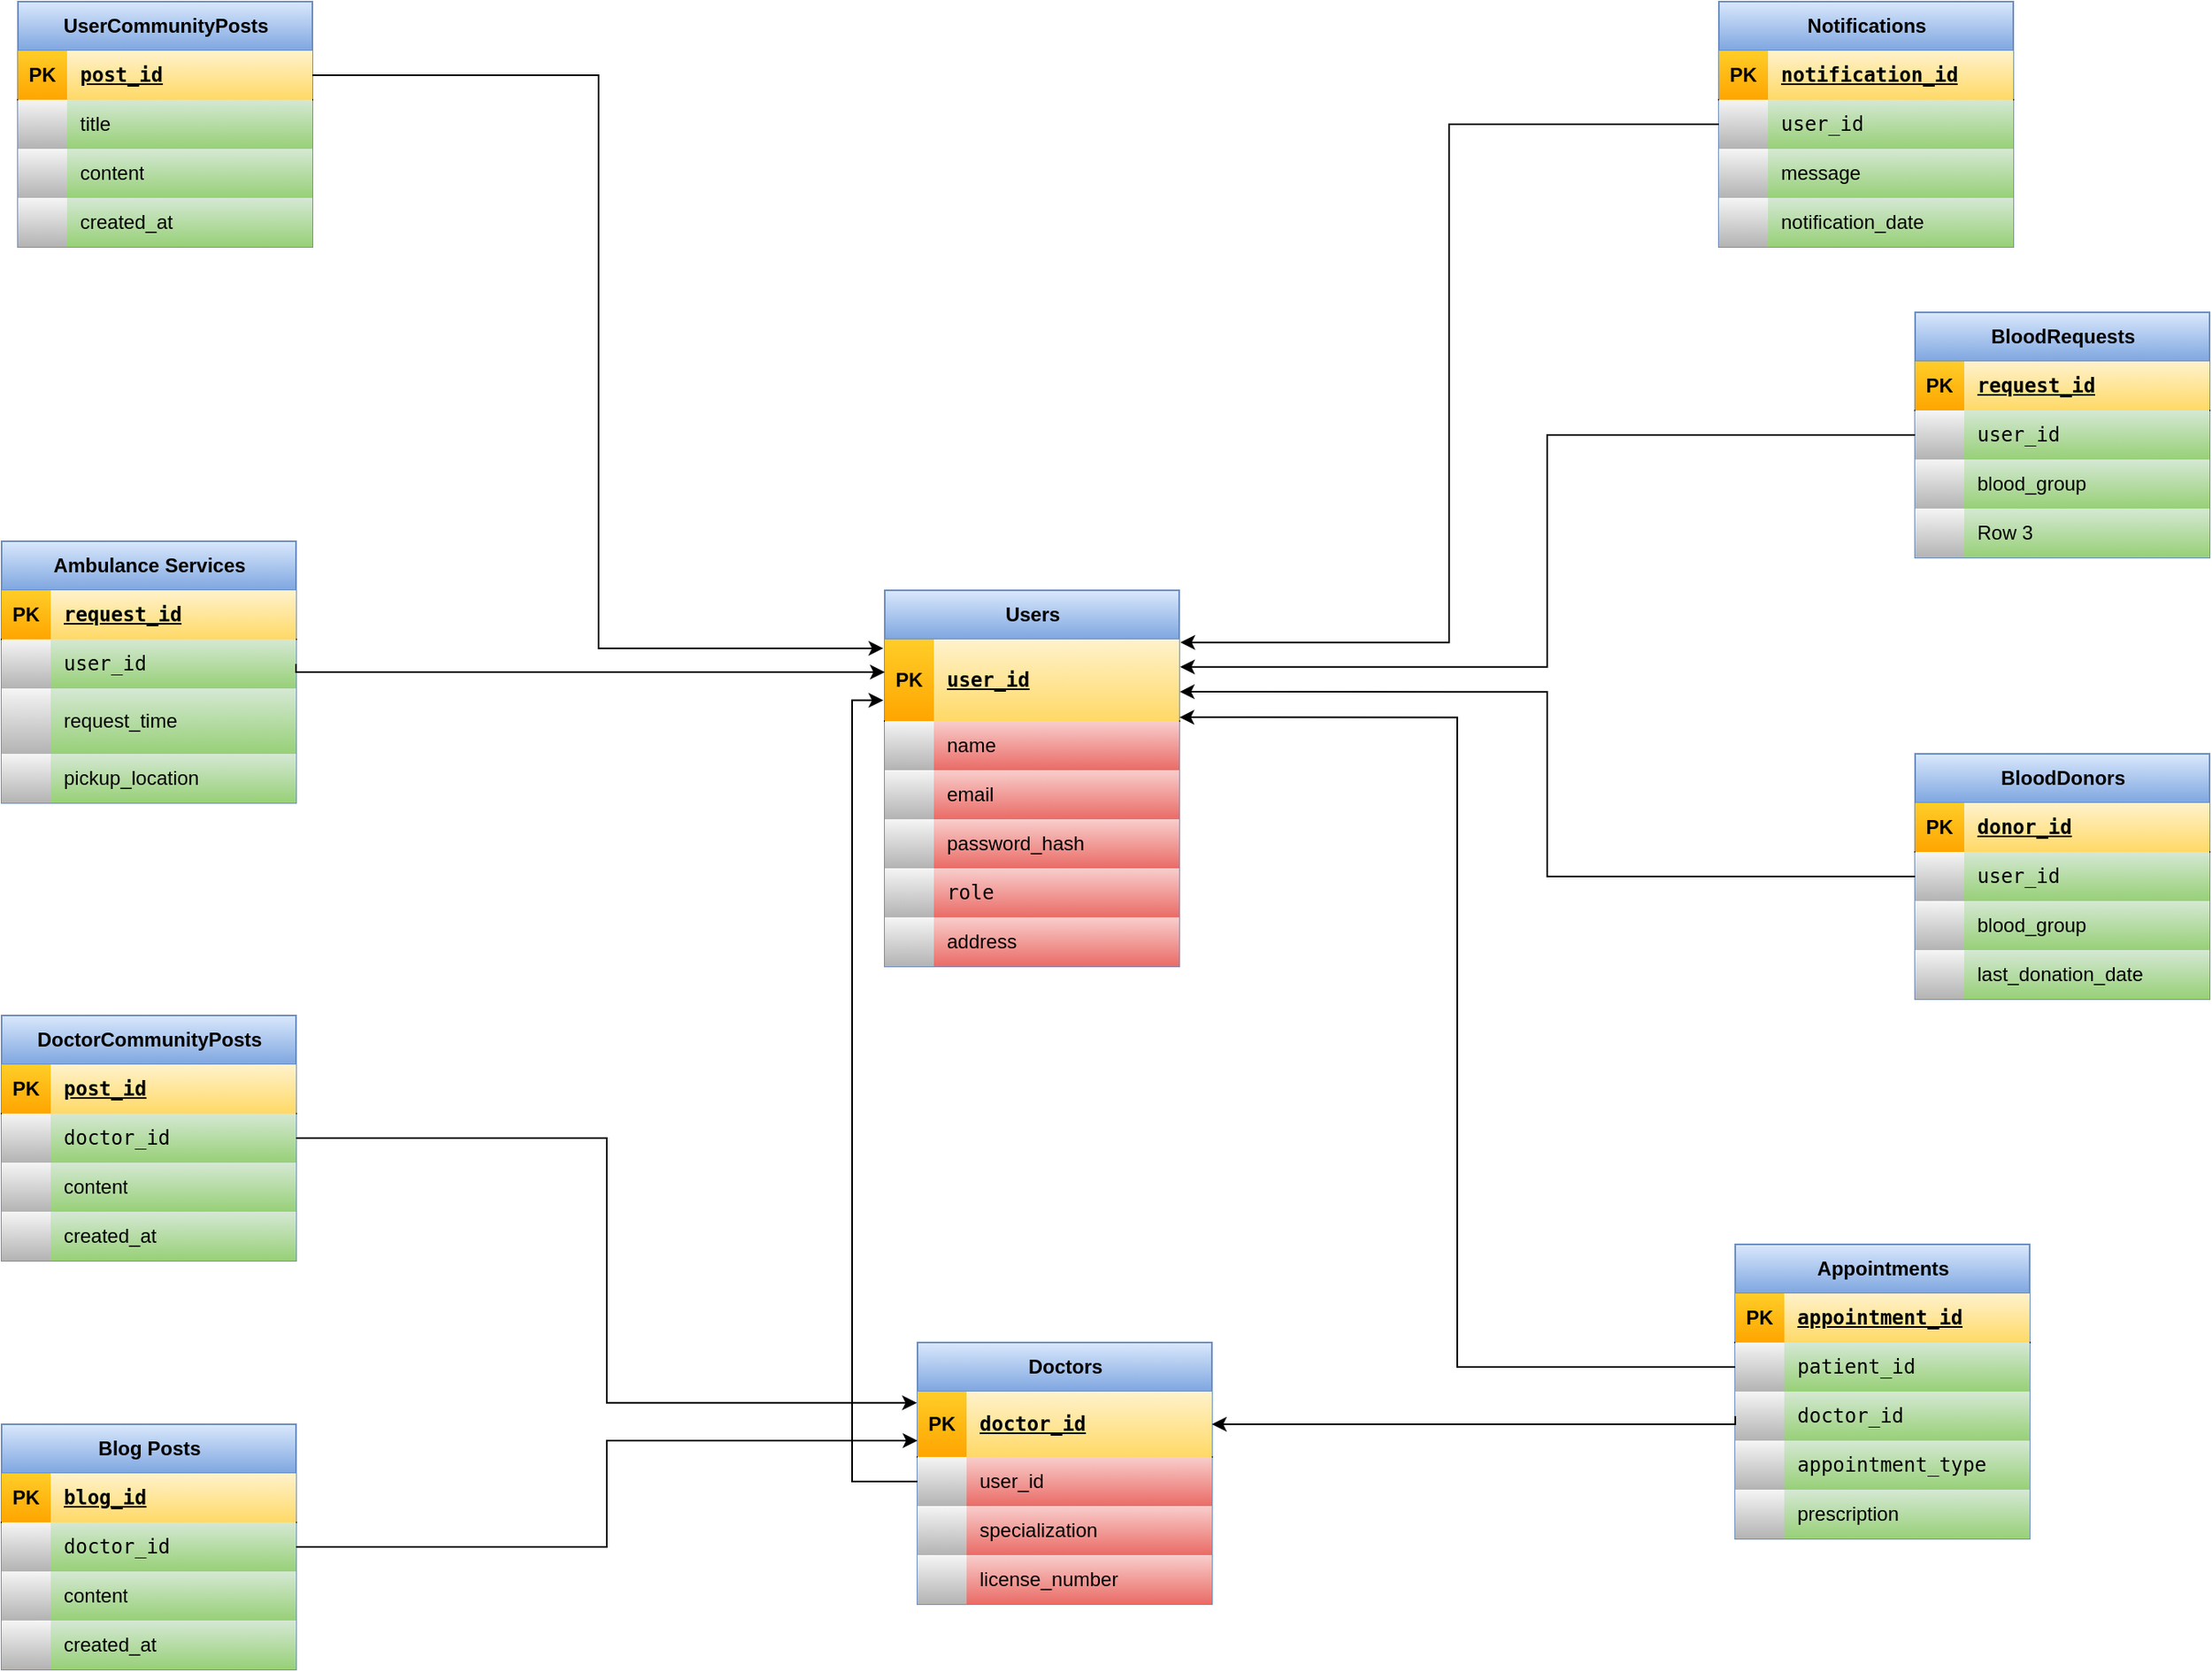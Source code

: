 <mxfile version="26.0.5">
  <diagram name="Page-1" id="kF43es_LPg35GqdCbvMX">
    <mxGraphModel dx="2643" dy="2045" grid="1" gridSize="10" guides="1" tooltips="1" connect="1" arrows="1" fold="1" page="1" pageScale="1" pageWidth="850" pageHeight="1100" math="0" shadow="0">
      <root>
        <mxCell id="0" />
        <mxCell id="1" parent="0" />
        <mxCell id="GNo-StdVLnUh18D_-ZFn-536" value="Users" style="shape=table;startSize=30;container=1;collapsible=1;childLayout=tableLayout;fixedRows=1;rowLines=0;fontStyle=1;align=center;resizeLast=1;html=1;fillColor=#dae8fc;strokeColor=#6c8ebf;gradientColor=#7ea6e0;" vertex="1" parent="1">
          <mxGeometry x="150" y="170" width="180" height="230" as="geometry">
            <mxRectangle x="150" y="170" width="70" height="30" as="alternateBounds" />
          </mxGeometry>
        </mxCell>
        <mxCell id="GNo-StdVLnUh18D_-ZFn-537" value="" style="shape=tableRow;horizontal=0;startSize=0;swimlaneHead=0;swimlaneBody=0;fillColor=none;collapsible=0;dropTarget=0;points=[[0,0.5],[1,0.5]];portConstraint=eastwest;top=0;left=0;right=0;bottom=1;" vertex="1" parent="GNo-StdVLnUh18D_-ZFn-536">
          <mxGeometry y="30" width="180" height="50" as="geometry" />
        </mxCell>
        <mxCell id="GNo-StdVLnUh18D_-ZFn-538" value="PK" style="shape=partialRectangle;connectable=0;fillColor=#ffcd28;top=0;left=0;bottom=0;right=0;fontStyle=1;overflow=hidden;whiteSpace=wrap;html=1;strokeColor=#d79b00;gradientColor=#ffa500;" vertex="1" parent="GNo-StdVLnUh18D_-ZFn-537">
          <mxGeometry width="30" height="50" as="geometry">
            <mxRectangle width="30" height="50" as="alternateBounds" />
          </mxGeometry>
        </mxCell>
        <mxCell id="GNo-StdVLnUh18D_-ZFn-539" value="&lt;code&gt;user_id&lt;/code&gt;" style="shape=partialRectangle;connectable=0;fillColor=#fff2cc;top=0;left=0;bottom=0;right=0;align=left;spacingLeft=6;fontStyle=5;overflow=hidden;whiteSpace=wrap;html=1;strokeColor=#d6b656;gradientColor=#ffd966;" vertex="1" parent="GNo-StdVLnUh18D_-ZFn-537">
          <mxGeometry x="30" width="150" height="50" as="geometry">
            <mxRectangle width="150" height="50" as="alternateBounds" />
          </mxGeometry>
        </mxCell>
        <mxCell id="GNo-StdVLnUh18D_-ZFn-540" value="" style="shape=tableRow;horizontal=0;startSize=0;swimlaneHead=0;swimlaneBody=0;fillColor=none;collapsible=0;dropTarget=0;points=[[0,0.5],[1,0.5]];portConstraint=eastwest;top=0;left=0;right=0;bottom=0;" vertex="1" parent="GNo-StdVLnUh18D_-ZFn-536">
          <mxGeometry y="80" width="180" height="30" as="geometry" />
        </mxCell>
        <mxCell id="GNo-StdVLnUh18D_-ZFn-541" value="" style="shape=partialRectangle;connectable=0;fillColor=#f5f5f5;top=0;left=0;bottom=0;right=0;editable=1;overflow=hidden;whiteSpace=wrap;html=1;strokeColor=#666666;gradientColor=#b3b3b3;" vertex="1" parent="GNo-StdVLnUh18D_-ZFn-540">
          <mxGeometry width="30" height="30" as="geometry">
            <mxRectangle width="30" height="30" as="alternateBounds" />
          </mxGeometry>
        </mxCell>
        <mxCell id="GNo-StdVLnUh18D_-ZFn-542" value="name" style="shape=partialRectangle;connectable=0;fillColor=#f8cecc;top=0;left=0;bottom=0;right=0;align=left;spacingLeft=6;overflow=hidden;whiteSpace=wrap;html=1;strokeColor=#b85450;gradientColor=#ea6b66;" vertex="1" parent="GNo-StdVLnUh18D_-ZFn-540">
          <mxGeometry x="30" width="150" height="30" as="geometry">
            <mxRectangle width="150" height="30" as="alternateBounds" />
          </mxGeometry>
        </mxCell>
        <mxCell id="GNo-StdVLnUh18D_-ZFn-543" value="" style="shape=tableRow;horizontal=0;startSize=0;swimlaneHead=0;swimlaneBody=0;fillColor=none;collapsible=0;dropTarget=0;points=[[0,0.5],[1,0.5]];portConstraint=eastwest;top=0;left=0;right=0;bottom=0;" vertex="1" parent="GNo-StdVLnUh18D_-ZFn-536">
          <mxGeometry y="110" width="180" height="30" as="geometry" />
        </mxCell>
        <mxCell id="GNo-StdVLnUh18D_-ZFn-544" value="" style="shape=partialRectangle;connectable=0;fillColor=#f5f5f5;top=0;left=0;bottom=0;right=0;editable=1;overflow=hidden;whiteSpace=wrap;html=1;strokeColor=#666666;gradientColor=#b3b3b3;" vertex="1" parent="GNo-StdVLnUh18D_-ZFn-543">
          <mxGeometry width="30" height="30" as="geometry">
            <mxRectangle width="30" height="30" as="alternateBounds" />
          </mxGeometry>
        </mxCell>
        <mxCell id="GNo-StdVLnUh18D_-ZFn-545" value="email" style="shape=partialRectangle;connectable=0;fillColor=#f8cecc;top=0;left=0;bottom=0;right=0;align=left;spacingLeft=6;overflow=hidden;whiteSpace=wrap;html=1;strokeColor=#b85450;gradientColor=#ea6b66;" vertex="1" parent="GNo-StdVLnUh18D_-ZFn-543">
          <mxGeometry x="30" width="150" height="30" as="geometry">
            <mxRectangle width="150" height="30" as="alternateBounds" />
          </mxGeometry>
        </mxCell>
        <mxCell id="GNo-StdVLnUh18D_-ZFn-546" value="" style="shape=tableRow;horizontal=0;startSize=0;swimlaneHead=0;swimlaneBody=0;fillColor=none;collapsible=0;dropTarget=0;points=[[0,0.5],[1,0.5]];portConstraint=eastwest;top=0;left=0;right=0;bottom=0;" vertex="1" parent="GNo-StdVLnUh18D_-ZFn-536">
          <mxGeometry y="140" width="180" height="30" as="geometry" />
        </mxCell>
        <mxCell id="GNo-StdVLnUh18D_-ZFn-547" value="" style="shape=partialRectangle;connectable=0;fillColor=#f5f5f5;top=0;left=0;bottom=0;right=0;editable=1;overflow=hidden;whiteSpace=wrap;html=1;strokeColor=#666666;gradientColor=#b3b3b3;" vertex="1" parent="GNo-StdVLnUh18D_-ZFn-546">
          <mxGeometry width="30" height="30" as="geometry">
            <mxRectangle width="30" height="30" as="alternateBounds" />
          </mxGeometry>
        </mxCell>
        <mxCell id="GNo-StdVLnUh18D_-ZFn-548" value="password_hash" style="shape=partialRectangle;connectable=0;fillColor=#f8cecc;top=0;left=0;bottom=0;right=0;align=left;spacingLeft=6;overflow=hidden;whiteSpace=wrap;html=1;strokeColor=#b85450;gradientColor=#ea6b66;" vertex="1" parent="GNo-StdVLnUh18D_-ZFn-546">
          <mxGeometry x="30" width="150" height="30" as="geometry">
            <mxRectangle width="150" height="30" as="alternateBounds" />
          </mxGeometry>
        </mxCell>
        <mxCell id="GNo-StdVLnUh18D_-ZFn-549" value="" style="shape=tableRow;horizontal=0;startSize=0;swimlaneHead=0;swimlaneBody=0;fillColor=none;collapsible=0;dropTarget=0;points=[[0,0.5],[1,0.5]];portConstraint=eastwest;top=0;left=0;right=0;bottom=0;" vertex="1" parent="GNo-StdVLnUh18D_-ZFn-536">
          <mxGeometry y="170" width="180" height="30" as="geometry" />
        </mxCell>
        <mxCell id="GNo-StdVLnUh18D_-ZFn-550" value="" style="shape=partialRectangle;connectable=0;fillColor=#f5f5f5;top=0;left=0;bottom=0;right=0;editable=1;overflow=hidden;whiteSpace=wrap;html=1;strokeColor=#666666;gradientColor=#b3b3b3;" vertex="1" parent="GNo-StdVLnUh18D_-ZFn-549">
          <mxGeometry width="30" height="30" as="geometry">
            <mxRectangle width="30" height="30" as="alternateBounds" />
          </mxGeometry>
        </mxCell>
        <mxCell id="GNo-StdVLnUh18D_-ZFn-551" value="&lt;code&gt;role&lt;/code&gt;" style="shape=partialRectangle;connectable=0;fillColor=#f8cecc;top=0;left=0;bottom=0;right=0;align=left;spacingLeft=6;overflow=hidden;whiteSpace=wrap;html=1;strokeColor=#b85450;gradientColor=#ea6b66;" vertex="1" parent="GNo-StdVLnUh18D_-ZFn-549">
          <mxGeometry x="30" width="150" height="30" as="geometry">
            <mxRectangle width="150" height="30" as="alternateBounds" />
          </mxGeometry>
        </mxCell>
        <mxCell id="GNo-StdVLnUh18D_-ZFn-552" value="" style="shape=tableRow;horizontal=0;startSize=0;swimlaneHead=0;swimlaneBody=0;fillColor=none;collapsible=0;dropTarget=0;points=[[0,0.5],[1,0.5]];portConstraint=eastwest;top=0;left=0;right=0;bottom=0;" vertex="1" parent="GNo-StdVLnUh18D_-ZFn-536">
          <mxGeometry y="200" width="180" height="30" as="geometry" />
        </mxCell>
        <mxCell id="GNo-StdVLnUh18D_-ZFn-553" value="" style="shape=partialRectangle;connectable=0;fillColor=#f5f5f5;top=0;left=0;bottom=0;right=0;editable=1;overflow=hidden;whiteSpace=wrap;html=1;strokeColor=#666666;gradientColor=#b3b3b3;" vertex="1" parent="GNo-StdVLnUh18D_-ZFn-552">
          <mxGeometry width="30" height="30" as="geometry">
            <mxRectangle width="30" height="30" as="alternateBounds" />
          </mxGeometry>
        </mxCell>
        <mxCell id="GNo-StdVLnUh18D_-ZFn-554" value="address" style="shape=partialRectangle;connectable=0;fillColor=#f8cecc;top=0;left=0;bottom=0;right=0;align=left;spacingLeft=6;overflow=hidden;whiteSpace=wrap;html=1;strokeColor=#b85450;gradientColor=#ea6b66;" vertex="1" parent="GNo-StdVLnUh18D_-ZFn-552">
          <mxGeometry x="30" width="150" height="30" as="geometry">
            <mxRectangle width="150" height="30" as="alternateBounds" />
          </mxGeometry>
        </mxCell>
        <mxCell id="GNo-StdVLnUh18D_-ZFn-558" value="Doctors" style="shape=table;startSize=30;container=1;collapsible=1;childLayout=tableLayout;fixedRows=1;rowLines=0;fontStyle=1;align=center;resizeLast=1;html=1;fillColor=#dae8fc;gradientColor=#7ea6e0;strokeColor=#6c8ebf;" vertex="1" parent="1">
          <mxGeometry x="170" y="630" width="180" height="160" as="geometry" />
        </mxCell>
        <mxCell id="GNo-StdVLnUh18D_-ZFn-559" value="" style="shape=tableRow;horizontal=0;startSize=0;swimlaneHead=0;swimlaneBody=0;fillColor=none;collapsible=0;dropTarget=0;points=[[0,0.5],[1,0.5]];portConstraint=eastwest;top=0;left=0;right=0;bottom=1;" vertex="1" parent="GNo-StdVLnUh18D_-ZFn-558">
          <mxGeometry y="30" width="180" height="40" as="geometry" />
        </mxCell>
        <mxCell id="GNo-StdVLnUh18D_-ZFn-560" value="PK" style="shape=partialRectangle;connectable=0;fillColor=#ffcd28;top=0;left=0;bottom=0;right=0;fontStyle=1;overflow=hidden;whiteSpace=wrap;html=1;gradientColor=#ffa500;strokeColor=#d79b00;" vertex="1" parent="GNo-StdVLnUh18D_-ZFn-559">
          <mxGeometry width="30" height="40" as="geometry">
            <mxRectangle width="30" height="40" as="alternateBounds" />
          </mxGeometry>
        </mxCell>
        <mxCell id="GNo-StdVLnUh18D_-ZFn-561" value="&lt;code&gt;doctor_id&lt;/code&gt;" style="shape=partialRectangle;connectable=0;fillColor=#fff2cc;top=0;left=0;bottom=0;right=0;align=left;spacingLeft=6;fontStyle=5;overflow=hidden;whiteSpace=wrap;html=1;gradientColor=#ffd966;strokeColor=#d6b656;" vertex="1" parent="GNo-StdVLnUh18D_-ZFn-559">
          <mxGeometry x="30" width="150" height="40" as="geometry">
            <mxRectangle width="150" height="40" as="alternateBounds" />
          </mxGeometry>
        </mxCell>
        <mxCell id="GNo-StdVLnUh18D_-ZFn-562" value="" style="shape=tableRow;horizontal=0;startSize=0;swimlaneHead=0;swimlaneBody=0;fillColor=none;collapsible=0;dropTarget=0;points=[[0,0.5],[1,0.5]];portConstraint=eastwest;top=0;left=0;right=0;bottom=0;" vertex="1" parent="GNo-StdVLnUh18D_-ZFn-558">
          <mxGeometry y="70" width="180" height="30" as="geometry" />
        </mxCell>
        <mxCell id="GNo-StdVLnUh18D_-ZFn-563" value="" style="shape=partialRectangle;connectable=0;fillColor=#f5f5f5;top=0;left=0;bottom=0;right=0;editable=1;overflow=hidden;whiteSpace=wrap;html=1;gradientColor=#b3b3b3;strokeColor=#666666;" vertex="1" parent="GNo-StdVLnUh18D_-ZFn-562">
          <mxGeometry width="30" height="30" as="geometry">
            <mxRectangle width="30" height="30" as="alternateBounds" />
          </mxGeometry>
        </mxCell>
        <mxCell id="GNo-StdVLnUh18D_-ZFn-564" value="user_id" style="shape=partialRectangle;connectable=0;fillColor=#f8cecc;top=0;left=0;bottom=0;right=0;align=left;spacingLeft=6;overflow=hidden;whiteSpace=wrap;html=1;gradientColor=#ea6b66;strokeColor=#b85450;" vertex="1" parent="GNo-StdVLnUh18D_-ZFn-562">
          <mxGeometry x="30" width="150" height="30" as="geometry">
            <mxRectangle width="150" height="30" as="alternateBounds" />
          </mxGeometry>
        </mxCell>
        <mxCell id="GNo-StdVLnUh18D_-ZFn-565" value="" style="shape=tableRow;horizontal=0;startSize=0;swimlaneHead=0;swimlaneBody=0;fillColor=none;collapsible=0;dropTarget=0;points=[[0,0.5],[1,0.5]];portConstraint=eastwest;top=0;left=0;right=0;bottom=0;" vertex="1" parent="GNo-StdVLnUh18D_-ZFn-558">
          <mxGeometry y="100" width="180" height="30" as="geometry" />
        </mxCell>
        <mxCell id="GNo-StdVLnUh18D_-ZFn-566" value="" style="shape=partialRectangle;connectable=0;fillColor=#f5f5f5;top=0;left=0;bottom=0;right=0;editable=1;overflow=hidden;whiteSpace=wrap;html=1;gradientColor=#b3b3b3;strokeColor=#666666;" vertex="1" parent="GNo-StdVLnUh18D_-ZFn-565">
          <mxGeometry width="30" height="30" as="geometry">
            <mxRectangle width="30" height="30" as="alternateBounds" />
          </mxGeometry>
        </mxCell>
        <mxCell id="GNo-StdVLnUh18D_-ZFn-567" value="specialization" style="shape=partialRectangle;connectable=0;fillColor=#f8cecc;top=0;left=0;bottom=0;right=0;align=left;spacingLeft=6;overflow=hidden;whiteSpace=wrap;html=1;gradientColor=#ea6b66;strokeColor=#b85450;" vertex="1" parent="GNo-StdVLnUh18D_-ZFn-565">
          <mxGeometry x="30" width="150" height="30" as="geometry">
            <mxRectangle width="150" height="30" as="alternateBounds" />
          </mxGeometry>
        </mxCell>
        <mxCell id="GNo-StdVLnUh18D_-ZFn-568" value="" style="shape=tableRow;horizontal=0;startSize=0;swimlaneHead=0;swimlaneBody=0;fillColor=none;collapsible=0;dropTarget=0;points=[[0,0.5],[1,0.5]];portConstraint=eastwest;top=0;left=0;right=0;bottom=0;" vertex="1" parent="GNo-StdVLnUh18D_-ZFn-558">
          <mxGeometry y="130" width="180" height="30" as="geometry" />
        </mxCell>
        <mxCell id="GNo-StdVLnUh18D_-ZFn-569" value="" style="shape=partialRectangle;connectable=0;fillColor=#f5f5f5;top=0;left=0;bottom=0;right=0;editable=1;overflow=hidden;whiteSpace=wrap;html=1;gradientColor=#b3b3b3;strokeColor=#666666;" vertex="1" parent="GNo-StdVLnUh18D_-ZFn-568">
          <mxGeometry width="30" height="30" as="geometry">
            <mxRectangle width="30" height="30" as="alternateBounds" />
          </mxGeometry>
        </mxCell>
        <mxCell id="GNo-StdVLnUh18D_-ZFn-570" value="license_number" style="shape=partialRectangle;connectable=0;fillColor=#f8cecc;top=0;left=0;bottom=0;right=0;align=left;spacingLeft=6;overflow=hidden;whiteSpace=wrap;html=1;gradientColor=#ea6b66;strokeColor=#b85450;" vertex="1" parent="GNo-StdVLnUh18D_-ZFn-568">
          <mxGeometry x="30" width="150" height="30" as="geometry">
            <mxRectangle width="150" height="30" as="alternateBounds" />
          </mxGeometry>
        </mxCell>
        <mxCell id="GNo-StdVLnUh18D_-ZFn-584" style="edgeStyle=orthogonalEdgeStyle;rounded=0;orthogonalLoop=1;jettySize=auto;html=1;exitX=0;exitY=0.5;exitDx=0;exitDy=0;entryX=-0.005;entryY=0.746;entryDx=0;entryDy=0;entryPerimeter=0;" edge="1" parent="1" source="GNo-StdVLnUh18D_-ZFn-562" target="GNo-StdVLnUh18D_-ZFn-537">
          <mxGeometry relative="1" as="geometry">
            <mxPoint x="120" y="230" as="targetPoint" />
          </mxGeometry>
        </mxCell>
        <mxCell id="GNo-StdVLnUh18D_-ZFn-585" value="Appointments" style="shape=table;startSize=30;container=1;collapsible=1;childLayout=tableLayout;fixedRows=1;rowLines=0;fontStyle=1;align=center;resizeLast=1;html=1;fillColor=#dae8fc;gradientColor=#7ea6e0;strokeColor=#6c8ebf;" vertex="1" parent="1">
          <mxGeometry x="670" y="570" width="180" height="180" as="geometry" />
        </mxCell>
        <mxCell id="GNo-StdVLnUh18D_-ZFn-586" value="" style="shape=tableRow;horizontal=0;startSize=0;swimlaneHead=0;swimlaneBody=0;fillColor=none;collapsible=0;dropTarget=0;points=[[0,0.5],[1,0.5]];portConstraint=eastwest;top=0;left=0;right=0;bottom=1;" vertex="1" parent="GNo-StdVLnUh18D_-ZFn-585">
          <mxGeometry y="30" width="180" height="30" as="geometry" />
        </mxCell>
        <mxCell id="GNo-StdVLnUh18D_-ZFn-587" value="PK" style="shape=partialRectangle;connectable=0;fillColor=#ffcd28;top=0;left=0;bottom=0;right=0;fontStyle=1;overflow=hidden;whiteSpace=wrap;html=1;gradientColor=#ffa500;strokeColor=#d79b00;" vertex="1" parent="GNo-StdVLnUh18D_-ZFn-586">
          <mxGeometry width="30" height="30" as="geometry">
            <mxRectangle width="30" height="30" as="alternateBounds" />
          </mxGeometry>
        </mxCell>
        <mxCell id="GNo-StdVLnUh18D_-ZFn-588" value="&lt;code&gt;appointment_id&lt;/code&gt;" style="shape=partialRectangle;connectable=0;fillColor=#fff2cc;top=0;left=0;bottom=0;right=0;align=left;spacingLeft=6;fontStyle=5;overflow=hidden;whiteSpace=wrap;html=1;gradientColor=#ffd966;strokeColor=#d6b656;" vertex="1" parent="GNo-StdVLnUh18D_-ZFn-586">
          <mxGeometry x="30" width="150" height="30" as="geometry">
            <mxRectangle width="150" height="30" as="alternateBounds" />
          </mxGeometry>
        </mxCell>
        <mxCell id="GNo-StdVLnUh18D_-ZFn-589" value="" style="shape=tableRow;horizontal=0;startSize=0;swimlaneHead=0;swimlaneBody=0;fillColor=none;collapsible=0;dropTarget=0;points=[[0,0.5],[1,0.5]];portConstraint=eastwest;top=0;left=0;right=0;bottom=0;" vertex="1" parent="GNo-StdVLnUh18D_-ZFn-585">
          <mxGeometry y="60" width="180" height="30" as="geometry" />
        </mxCell>
        <mxCell id="GNo-StdVLnUh18D_-ZFn-590" value="" style="shape=partialRectangle;connectable=0;fillColor=#f5f5f5;top=0;left=0;bottom=0;right=0;editable=1;overflow=hidden;whiteSpace=wrap;html=1;gradientColor=#b3b3b3;strokeColor=#666666;" vertex="1" parent="GNo-StdVLnUh18D_-ZFn-589">
          <mxGeometry width="30" height="30" as="geometry">
            <mxRectangle width="30" height="30" as="alternateBounds" />
          </mxGeometry>
        </mxCell>
        <mxCell id="GNo-StdVLnUh18D_-ZFn-591" value="&lt;code&gt;patient_id&lt;/code&gt;" style="shape=partialRectangle;connectable=0;fillColor=#d5e8d4;top=0;left=0;bottom=0;right=0;align=left;spacingLeft=6;overflow=hidden;whiteSpace=wrap;html=1;gradientColor=#97d077;strokeColor=#82b366;" vertex="1" parent="GNo-StdVLnUh18D_-ZFn-589">
          <mxGeometry x="30" width="150" height="30" as="geometry">
            <mxRectangle width="150" height="30" as="alternateBounds" />
          </mxGeometry>
        </mxCell>
        <mxCell id="GNo-StdVLnUh18D_-ZFn-592" value="" style="shape=tableRow;horizontal=0;startSize=0;swimlaneHead=0;swimlaneBody=0;fillColor=none;collapsible=0;dropTarget=0;points=[[0,0.5],[1,0.5]];portConstraint=eastwest;top=0;left=0;right=0;bottom=0;" vertex="1" parent="GNo-StdVLnUh18D_-ZFn-585">
          <mxGeometry y="90" width="180" height="30" as="geometry" />
        </mxCell>
        <mxCell id="GNo-StdVLnUh18D_-ZFn-593" value="" style="shape=partialRectangle;connectable=0;fillColor=#f5f5f5;top=0;left=0;bottom=0;right=0;editable=1;overflow=hidden;whiteSpace=wrap;html=1;gradientColor=#b3b3b3;strokeColor=#666666;" vertex="1" parent="GNo-StdVLnUh18D_-ZFn-592">
          <mxGeometry width="30" height="30" as="geometry">
            <mxRectangle width="30" height="30" as="alternateBounds" />
          </mxGeometry>
        </mxCell>
        <mxCell id="GNo-StdVLnUh18D_-ZFn-594" value="&lt;code&gt;doctor_id&lt;/code&gt;" style="shape=partialRectangle;connectable=0;fillColor=#d5e8d4;top=0;left=0;bottom=0;right=0;align=left;spacingLeft=6;overflow=hidden;whiteSpace=wrap;html=1;gradientColor=#97d077;strokeColor=#82b366;" vertex="1" parent="GNo-StdVLnUh18D_-ZFn-592">
          <mxGeometry x="30" width="150" height="30" as="geometry">
            <mxRectangle width="150" height="30" as="alternateBounds" />
          </mxGeometry>
        </mxCell>
        <mxCell id="GNo-StdVLnUh18D_-ZFn-595" value="" style="shape=tableRow;horizontal=0;startSize=0;swimlaneHead=0;swimlaneBody=0;fillColor=none;collapsible=0;dropTarget=0;points=[[0,0.5],[1,0.5]];portConstraint=eastwest;top=0;left=0;right=0;bottom=0;" vertex="1" parent="GNo-StdVLnUh18D_-ZFn-585">
          <mxGeometry y="120" width="180" height="30" as="geometry" />
        </mxCell>
        <mxCell id="GNo-StdVLnUh18D_-ZFn-596" value="" style="shape=partialRectangle;connectable=0;fillColor=#f5f5f5;top=0;left=0;bottom=0;right=0;editable=1;overflow=hidden;whiteSpace=wrap;html=1;gradientColor=#b3b3b3;strokeColor=#666666;" vertex="1" parent="GNo-StdVLnUh18D_-ZFn-595">
          <mxGeometry width="30" height="30" as="geometry">
            <mxRectangle width="30" height="30" as="alternateBounds" />
          </mxGeometry>
        </mxCell>
        <mxCell id="GNo-StdVLnUh18D_-ZFn-597" value="&lt;code&gt;appointment_type&lt;/code&gt;" style="shape=partialRectangle;connectable=0;fillColor=#d5e8d4;top=0;left=0;bottom=0;right=0;align=left;spacingLeft=6;overflow=hidden;whiteSpace=wrap;html=1;gradientColor=#97d077;strokeColor=#82b366;" vertex="1" parent="GNo-StdVLnUh18D_-ZFn-595">
          <mxGeometry x="30" width="150" height="30" as="geometry">
            <mxRectangle width="150" height="30" as="alternateBounds" />
          </mxGeometry>
        </mxCell>
        <mxCell id="GNo-StdVLnUh18D_-ZFn-599" value="" style="shape=tableRow;horizontal=0;startSize=0;swimlaneHead=0;swimlaneBody=0;fillColor=none;collapsible=0;dropTarget=0;points=[[0,0.5],[1,0.5]];portConstraint=eastwest;top=0;left=0;right=0;bottom=0;" vertex="1" parent="GNo-StdVLnUh18D_-ZFn-585">
          <mxGeometry y="150" width="180" height="30" as="geometry" />
        </mxCell>
        <mxCell id="GNo-StdVLnUh18D_-ZFn-600" value="" style="shape=partialRectangle;connectable=0;fillColor=#f5f5f5;top=0;left=0;bottom=0;right=0;editable=1;overflow=hidden;whiteSpace=wrap;html=1;gradientColor=#b3b3b3;strokeColor=#666666;" vertex="1" parent="GNo-StdVLnUh18D_-ZFn-599">
          <mxGeometry width="30" height="30" as="geometry">
            <mxRectangle width="30" height="30" as="alternateBounds" />
          </mxGeometry>
        </mxCell>
        <mxCell id="GNo-StdVLnUh18D_-ZFn-601" value="prescription" style="shape=partialRectangle;connectable=0;fillColor=#d5e8d4;top=0;left=0;bottom=0;right=0;align=left;spacingLeft=6;overflow=hidden;whiteSpace=wrap;html=1;gradientColor=#97d077;strokeColor=#82b366;" vertex="1" parent="GNo-StdVLnUh18D_-ZFn-599">
          <mxGeometry x="30" width="150" height="30" as="geometry">
            <mxRectangle width="150" height="30" as="alternateBounds" />
          </mxGeometry>
        </mxCell>
        <mxCell id="GNo-StdVLnUh18D_-ZFn-605" style="edgeStyle=orthogonalEdgeStyle;rounded=0;orthogonalLoop=1;jettySize=auto;html=1;entryX=1.001;entryY=0.953;entryDx=0;entryDy=0;entryPerimeter=0;" edge="1" parent="1" source="GNo-StdVLnUh18D_-ZFn-589" target="GNo-StdVLnUh18D_-ZFn-537">
          <mxGeometry relative="1" as="geometry" />
        </mxCell>
        <mxCell id="GNo-StdVLnUh18D_-ZFn-606" style="edgeStyle=orthogonalEdgeStyle;rounded=0;orthogonalLoop=1;jettySize=auto;html=1;exitX=0;exitY=0.5;exitDx=0;exitDy=0;entryX=1;entryY=0.5;entryDx=0;entryDy=0;" edge="1" parent="1" source="GNo-StdVLnUh18D_-ZFn-592" target="GNo-StdVLnUh18D_-ZFn-559">
          <mxGeometry relative="1" as="geometry">
            <Array as="points">
              <mxPoint x="670" y="680" />
            </Array>
          </mxGeometry>
        </mxCell>
        <mxCell id="GNo-StdVLnUh18D_-ZFn-607" value="BloodDonors" style="shape=table;startSize=30;container=1;collapsible=1;childLayout=tableLayout;fixedRows=1;rowLines=0;fontStyle=1;align=center;resizeLast=1;html=1;fillColor=#dae8fc;gradientColor=#7ea6e0;strokeColor=#6c8ebf;" vertex="1" parent="1">
          <mxGeometry x="780" y="270" width="180" height="150" as="geometry" />
        </mxCell>
        <mxCell id="GNo-StdVLnUh18D_-ZFn-608" value="" style="shape=tableRow;horizontal=0;startSize=0;swimlaneHead=0;swimlaneBody=0;fillColor=none;collapsible=0;dropTarget=0;points=[[0,0.5],[1,0.5]];portConstraint=eastwest;top=0;left=0;right=0;bottom=1;" vertex="1" parent="GNo-StdVLnUh18D_-ZFn-607">
          <mxGeometry y="30" width="180" height="30" as="geometry" />
        </mxCell>
        <mxCell id="GNo-StdVLnUh18D_-ZFn-609" value="PK" style="shape=partialRectangle;connectable=0;fillColor=#ffcd28;top=0;left=0;bottom=0;right=0;fontStyle=1;overflow=hidden;whiteSpace=wrap;html=1;gradientColor=#ffa500;strokeColor=#d79b00;" vertex="1" parent="GNo-StdVLnUh18D_-ZFn-608">
          <mxGeometry width="30" height="30" as="geometry">
            <mxRectangle width="30" height="30" as="alternateBounds" />
          </mxGeometry>
        </mxCell>
        <mxCell id="GNo-StdVLnUh18D_-ZFn-610" value="&lt;code&gt;donor_id&lt;/code&gt;" style="shape=partialRectangle;connectable=0;fillColor=#fff2cc;top=0;left=0;bottom=0;right=0;align=left;spacingLeft=6;fontStyle=5;overflow=hidden;whiteSpace=wrap;html=1;gradientColor=#ffd966;strokeColor=#d6b656;" vertex="1" parent="GNo-StdVLnUh18D_-ZFn-608">
          <mxGeometry x="30" width="150" height="30" as="geometry">
            <mxRectangle width="150" height="30" as="alternateBounds" />
          </mxGeometry>
        </mxCell>
        <mxCell id="GNo-StdVLnUh18D_-ZFn-611" value="" style="shape=tableRow;horizontal=0;startSize=0;swimlaneHead=0;swimlaneBody=0;fillColor=none;collapsible=0;dropTarget=0;points=[[0,0.5],[1,0.5]];portConstraint=eastwest;top=0;left=0;right=0;bottom=0;" vertex="1" parent="GNo-StdVLnUh18D_-ZFn-607">
          <mxGeometry y="60" width="180" height="30" as="geometry" />
        </mxCell>
        <mxCell id="GNo-StdVLnUh18D_-ZFn-612" value="" style="shape=partialRectangle;connectable=0;fillColor=#f5f5f5;top=0;left=0;bottom=0;right=0;editable=1;overflow=hidden;whiteSpace=wrap;html=1;gradientColor=#b3b3b3;strokeColor=#666666;" vertex="1" parent="GNo-StdVLnUh18D_-ZFn-611">
          <mxGeometry width="30" height="30" as="geometry">
            <mxRectangle width="30" height="30" as="alternateBounds" />
          </mxGeometry>
        </mxCell>
        <mxCell id="GNo-StdVLnUh18D_-ZFn-613" value="&lt;code&gt;user_id&lt;/code&gt;" style="shape=partialRectangle;connectable=0;fillColor=#d5e8d4;top=0;left=0;bottom=0;right=0;align=left;spacingLeft=6;overflow=hidden;whiteSpace=wrap;html=1;gradientColor=#97d077;strokeColor=#82b366;" vertex="1" parent="GNo-StdVLnUh18D_-ZFn-611">
          <mxGeometry x="30" width="150" height="30" as="geometry">
            <mxRectangle width="150" height="30" as="alternateBounds" />
          </mxGeometry>
        </mxCell>
        <mxCell id="GNo-StdVLnUh18D_-ZFn-614" value="" style="shape=tableRow;horizontal=0;startSize=0;swimlaneHead=0;swimlaneBody=0;fillColor=none;collapsible=0;dropTarget=0;points=[[0,0.5],[1,0.5]];portConstraint=eastwest;top=0;left=0;right=0;bottom=0;" vertex="1" parent="GNo-StdVLnUh18D_-ZFn-607">
          <mxGeometry y="90" width="180" height="30" as="geometry" />
        </mxCell>
        <mxCell id="GNo-StdVLnUh18D_-ZFn-615" value="" style="shape=partialRectangle;connectable=0;fillColor=#f5f5f5;top=0;left=0;bottom=0;right=0;editable=1;overflow=hidden;whiteSpace=wrap;html=1;gradientColor=#b3b3b3;strokeColor=#666666;" vertex="1" parent="GNo-StdVLnUh18D_-ZFn-614">
          <mxGeometry width="30" height="30" as="geometry">
            <mxRectangle width="30" height="30" as="alternateBounds" />
          </mxGeometry>
        </mxCell>
        <mxCell id="GNo-StdVLnUh18D_-ZFn-616" value="blood_group" style="shape=partialRectangle;connectable=0;fillColor=#d5e8d4;top=0;left=0;bottom=0;right=0;align=left;spacingLeft=6;overflow=hidden;whiteSpace=wrap;html=1;gradientColor=#97d077;strokeColor=#82b366;" vertex="1" parent="GNo-StdVLnUh18D_-ZFn-614">
          <mxGeometry x="30" width="150" height="30" as="geometry">
            <mxRectangle width="150" height="30" as="alternateBounds" />
          </mxGeometry>
        </mxCell>
        <mxCell id="GNo-StdVLnUh18D_-ZFn-617" value="" style="shape=tableRow;horizontal=0;startSize=0;swimlaneHead=0;swimlaneBody=0;fillColor=none;collapsible=0;dropTarget=0;points=[[0,0.5],[1,0.5]];portConstraint=eastwest;top=0;left=0;right=0;bottom=0;" vertex="1" parent="GNo-StdVLnUh18D_-ZFn-607">
          <mxGeometry y="120" width="180" height="30" as="geometry" />
        </mxCell>
        <mxCell id="GNo-StdVLnUh18D_-ZFn-618" value="" style="shape=partialRectangle;connectable=0;fillColor=#f5f5f5;top=0;left=0;bottom=0;right=0;editable=1;overflow=hidden;whiteSpace=wrap;html=1;gradientColor=#b3b3b3;strokeColor=#666666;" vertex="1" parent="GNo-StdVLnUh18D_-ZFn-617">
          <mxGeometry width="30" height="30" as="geometry">
            <mxRectangle width="30" height="30" as="alternateBounds" />
          </mxGeometry>
        </mxCell>
        <mxCell id="GNo-StdVLnUh18D_-ZFn-619" value="last_donation_date" style="shape=partialRectangle;connectable=0;fillColor=#d5e8d4;top=0;left=0;bottom=0;right=0;align=left;spacingLeft=6;overflow=hidden;whiteSpace=wrap;html=1;gradientColor=#97d077;strokeColor=#82b366;" vertex="1" parent="GNo-StdVLnUh18D_-ZFn-617">
          <mxGeometry x="30" width="150" height="30" as="geometry">
            <mxRectangle width="150" height="30" as="alternateBounds" />
          </mxGeometry>
        </mxCell>
        <mxCell id="GNo-StdVLnUh18D_-ZFn-620" style="edgeStyle=orthogonalEdgeStyle;rounded=0;orthogonalLoop=1;jettySize=auto;html=1;exitX=0;exitY=0.5;exitDx=0;exitDy=0;entryX=1.002;entryY=0.641;entryDx=0;entryDy=0;entryPerimeter=0;" edge="1" parent="1" source="GNo-StdVLnUh18D_-ZFn-611" target="GNo-StdVLnUh18D_-ZFn-537">
          <mxGeometry relative="1" as="geometry">
            <mxPoint x="331" y="220" as="targetPoint" />
          </mxGeometry>
        </mxCell>
        <mxCell id="GNo-StdVLnUh18D_-ZFn-647" value="BloodRequests" style="shape=table;startSize=30;container=1;collapsible=1;childLayout=tableLayout;fixedRows=1;rowLines=0;fontStyle=1;align=center;resizeLast=1;html=1;fillColor=#dae8fc;gradientColor=#7ea6e0;strokeColor=#6c8ebf;" vertex="1" parent="1">
          <mxGeometry x="780" width="180" height="150" as="geometry" />
        </mxCell>
        <mxCell id="GNo-StdVLnUh18D_-ZFn-648" value="" style="shape=tableRow;horizontal=0;startSize=0;swimlaneHead=0;swimlaneBody=0;fillColor=none;collapsible=0;dropTarget=0;points=[[0,0.5],[1,0.5]];portConstraint=eastwest;top=0;left=0;right=0;bottom=1;" vertex="1" parent="GNo-StdVLnUh18D_-ZFn-647">
          <mxGeometry y="30" width="180" height="30" as="geometry" />
        </mxCell>
        <mxCell id="GNo-StdVLnUh18D_-ZFn-649" value="PK" style="shape=partialRectangle;connectable=0;fillColor=#ffcd28;top=0;left=0;bottom=0;right=0;fontStyle=1;overflow=hidden;whiteSpace=wrap;html=1;gradientColor=#ffa500;strokeColor=#d79b00;" vertex="1" parent="GNo-StdVLnUh18D_-ZFn-648">
          <mxGeometry width="30" height="30" as="geometry">
            <mxRectangle width="30" height="30" as="alternateBounds" />
          </mxGeometry>
        </mxCell>
        <mxCell id="GNo-StdVLnUh18D_-ZFn-650" value="&lt;code&gt;request_id&lt;/code&gt;" style="shape=partialRectangle;connectable=0;fillColor=#fff2cc;top=0;left=0;bottom=0;right=0;align=left;spacingLeft=6;fontStyle=5;overflow=hidden;whiteSpace=wrap;html=1;gradientColor=#ffd966;strokeColor=#d6b656;" vertex="1" parent="GNo-StdVLnUh18D_-ZFn-648">
          <mxGeometry x="30" width="150" height="30" as="geometry">
            <mxRectangle width="150" height="30" as="alternateBounds" />
          </mxGeometry>
        </mxCell>
        <mxCell id="GNo-StdVLnUh18D_-ZFn-651" value="" style="shape=tableRow;horizontal=0;startSize=0;swimlaneHead=0;swimlaneBody=0;fillColor=none;collapsible=0;dropTarget=0;points=[[0,0.5],[1,0.5]];portConstraint=eastwest;top=0;left=0;right=0;bottom=0;" vertex="1" parent="GNo-StdVLnUh18D_-ZFn-647">
          <mxGeometry y="60" width="180" height="30" as="geometry" />
        </mxCell>
        <mxCell id="GNo-StdVLnUh18D_-ZFn-652" value="" style="shape=partialRectangle;connectable=0;fillColor=#f5f5f5;top=0;left=0;bottom=0;right=0;editable=1;overflow=hidden;whiteSpace=wrap;html=1;gradientColor=#b3b3b3;strokeColor=#666666;" vertex="1" parent="GNo-StdVLnUh18D_-ZFn-651">
          <mxGeometry width="30" height="30" as="geometry">
            <mxRectangle width="30" height="30" as="alternateBounds" />
          </mxGeometry>
        </mxCell>
        <mxCell id="GNo-StdVLnUh18D_-ZFn-653" value="&lt;code&gt;user_id&lt;/code&gt;" style="shape=partialRectangle;connectable=0;fillColor=#d5e8d4;top=0;left=0;bottom=0;right=0;align=left;spacingLeft=6;overflow=hidden;whiteSpace=wrap;html=1;gradientColor=#97d077;strokeColor=#82b366;" vertex="1" parent="GNo-StdVLnUh18D_-ZFn-651">
          <mxGeometry x="30" width="150" height="30" as="geometry">
            <mxRectangle width="150" height="30" as="alternateBounds" />
          </mxGeometry>
        </mxCell>
        <mxCell id="GNo-StdVLnUh18D_-ZFn-654" value="" style="shape=tableRow;horizontal=0;startSize=0;swimlaneHead=0;swimlaneBody=0;fillColor=none;collapsible=0;dropTarget=0;points=[[0,0.5],[1,0.5]];portConstraint=eastwest;top=0;left=0;right=0;bottom=0;" vertex="1" parent="GNo-StdVLnUh18D_-ZFn-647">
          <mxGeometry y="90" width="180" height="30" as="geometry" />
        </mxCell>
        <mxCell id="GNo-StdVLnUh18D_-ZFn-655" value="" style="shape=partialRectangle;connectable=0;fillColor=#f5f5f5;top=0;left=0;bottom=0;right=0;editable=1;overflow=hidden;whiteSpace=wrap;html=1;gradientColor=#b3b3b3;strokeColor=#666666;" vertex="1" parent="GNo-StdVLnUh18D_-ZFn-654">
          <mxGeometry width="30" height="30" as="geometry">
            <mxRectangle width="30" height="30" as="alternateBounds" />
          </mxGeometry>
        </mxCell>
        <mxCell id="GNo-StdVLnUh18D_-ZFn-656" value="blood_group" style="shape=partialRectangle;connectable=0;fillColor=#d5e8d4;top=0;left=0;bottom=0;right=0;align=left;spacingLeft=6;overflow=hidden;whiteSpace=wrap;html=1;gradientColor=#97d077;strokeColor=#82b366;" vertex="1" parent="GNo-StdVLnUh18D_-ZFn-654">
          <mxGeometry x="30" width="150" height="30" as="geometry">
            <mxRectangle width="150" height="30" as="alternateBounds" />
          </mxGeometry>
        </mxCell>
        <mxCell id="GNo-StdVLnUh18D_-ZFn-657" value="" style="shape=tableRow;horizontal=0;startSize=0;swimlaneHead=0;swimlaneBody=0;fillColor=none;collapsible=0;dropTarget=0;points=[[0,0.5],[1,0.5]];portConstraint=eastwest;top=0;left=0;right=0;bottom=0;" vertex="1" parent="GNo-StdVLnUh18D_-ZFn-647">
          <mxGeometry y="120" width="180" height="30" as="geometry" />
        </mxCell>
        <mxCell id="GNo-StdVLnUh18D_-ZFn-658" value="" style="shape=partialRectangle;connectable=0;fillColor=#f5f5f5;top=0;left=0;bottom=0;right=0;editable=1;overflow=hidden;whiteSpace=wrap;html=1;gradientColor=#b3b3b3;strokeColor=#666666;" vertex="1" parent="GNo-StdVLnUh18D_-ZFn-657">
          <mxGeometry width="30" height="30" as="geometry">
            <mxRectangle width="30" height="30" as="alternateBounds" />
          </mxGeometry>
        </mxCell>
        <mxCell id="GNo-StdVLnUh18D_-ZFn-659" value="Row 3" style="shape=partialRectangle;connectable=0;fillColor=#d5e8d4;top=0;left=0;bottom=0;right=0;align=left;spacingLeft=6;overflow=hidden;whiteSpace=wrap;html=1;gradientColor=#97d077;strokeColor=#82b366;" vertex="1" parent="GNo-StdVLnUh18D_-ZFn-657">
          <mxGeometry x="30" width="150" height="30" as="geometry">
            <mxRectangle width="150" height="30" as="alternateBounds" />
          </mxGeometry>
        </mxCell>
        <mxCell id="GNo-StdVLnUh18D_-ZFn-660" style="edgeStyle=orthogonalEdgeStyle;rounded=0;orthogonalLoop=1;jettySize=auto;html=1;exitX=0;exitY=0.5;exitDx=0;exitDy=0;entryX=1.003;entryY=0.337;entryDx=0;entryDy=0;entryPerimeter=0;" edge="1" parent="1" source="GNo-StdVLnUh18D_-ZFn-651" target="GNo-StdVLnUh18D_-ZFn-537">
          <mxGeometry relative="1" as="geometry" />
        </mxCell>
        <mxCell id="GNo-StdVLnUh18D_-ZFn-661" value="UserCommunityPosts" style="shape=table;startSize=30;container=1;collapsible=1;childLayout=tableLayout;fixedRows=1;rowLines=0;fontStyle=1;align=center;resizeLast=1;html=1;fillColor=#dae8fc;strokeColor=#6c8ebf;gradientColor=#7ea6e0;" vertex="1" parent="1">
          <mxGeometry x="-380" y="-190" width="180" height="150" as="geometry" />
        </mxCell>
        <mxCell id="GNo-StdVLnUh18D_-ZFn-662" value="" style="shape=tableRow;horizontal=0;startSize=0;swimlaneHead=0;swimlaneBody=0;fillColor=none;collapsible=0;dropTarget=0;points=[[0,0.5],[1,0.5]];portConstraint=eastwest;top=0;left=0;right=0;bottom=1;" vertex="1" parent="GNo-StdVLnUh18D_-ZFn-661">
          <mxGeometry y="30" width="180" height="30" as="geometry" />
        </mxCell>
        <mxCell id="GNo-StdVLnUh18D_-ZFn-663" value="PK" style="shape=partialRectangle;connectable=0;fillColor=#ffcd28;top=0;left=0;bottom=0;right=0;fontStyle=1;overflow=hidden;whiteSpace=wrap;html=1;strokeColor=#d79b00;gradientColor=#ffa500;" vertex="1" parent="GNo-StdVLnUh18D_-ZFn-662">
          <mxGeometry width="30" height="30" as="geometry">
            <mxRectangle width="30" height="30" as="alternateBounds" />
          </mxGeometry>
        </mxCell>
        <mxCell id="GNo-StdVLnUh18D_-ZFn-664" value="&lt;code&gt;post_id&lt;/code&gt;" style="shape=partialRectangle;connectable=0;fillColor=#fff2cc;top=0;left=0;bottom=0;right=0;align=left;spacingLeft=6;fontStyle=5;overflow=hidden;whiteSpace=wrap;html=1;gradientColor=#ffd966;strokeColor=#d6b656;" vertex="1" parent="GNo-StdVLnUh18D_-ZFn-662">
          <mxGeometry x="30" width="150" height="30" as="geometry">
            <mxRectangle width="150" height="30" as="alternateBounds" />
          </mxGeometry>
        </mxCell>
        <mxCell id="GNo-StdVLnUh18D_-ZFn-665" value="" style="shape=tableRow;horizontal=0;startSize=0;swimlaneHead=0;swimlaneBody=0;fillColor=none;collapsible=0;dropTarget=0;points=[[0,0.5],[1,0.5]];portConstraint=eastwest;top=0;left=0;right=0;bottom=0;" vertex="1" parent="GNo-StdVLnUh18D_-ZFn-661">
          <mxGeometry y="60" width="180" height="30" as="geometry" />
        </mxCell>
        <mxCell id="GNo-StdVLnUh18D_-ZFn-666" value="" style="shape=partialRectangle;connectable=0;fillColor=#f5f5f5;top=0;left=0;bottom=0;right=0;editable=1;overflow=hidden;whiteSpace=wrap;html=1;gradientColor=#b3b3b3;strokeColor=#666666;" vertex="1" parent="GNo-StdVLnUh18D_-ZFn-665">
          <mxGeometry width="30" height="30" as="geometry">
            <mxRectangle width="30" height="30" as="alternateBounds" />
          </mxGeometry>
        </mxCell>
        <mxCell id="GNo-StdVLnUh18D_-ZFn-667" value="title" style="shape=partialRectangle;connectable=0;fillColor=#d5e8d4;top=0;left=0;bottom=0;right=0;align=left;spacingLeft=6;overflow=hidden;whiteSpace=wrap;html=1;gradientColor=#97d077;strokeColor=#82b366;" vertex="1" parent="GNo-StdVLnUh18D_-ZFn-665">
          <mxGeometry x="30" width="150" height="30" as="geometry">
            <mxRectangle width="150" height="30" as="alternateBounds" />
          </mxGeometry>
        </mxCell>
        <mxCell id="GNo-StdVLnUh18D_-ZFn-668" value="" style="shape=tableRow;horizontal=0;startSize=0;swimlaneHead=0;swimlaneBody=0;fillColor=none;collapsible=0;dropTarget=0;points=[[0,0.5],[1,0.5]];portConstraint=eastwest;top=0;left=0;right=0;bottom=0;" vertex="1" parent="GNo-StdVLnUh18D_-ZFn-661">
          <mxGeometry y="90" width="180" height="30" as="geometry" />
        </mxCell>
        <mxCell id="GNo-StdVLnUh18D_-ZFn-669" value="" style="shape=partialRectangle;connectable=0;fillColor=#f5f5f5;top=0;left=0;bottom=0;right=0;editable=1;overflow=hidden;whiteSpace=wrap;html=1;gradientColor=#b3b3b3;strokeColor=#666666;" vertex="1" parent="GNo-StdVLnUh18D_-ZFn-668">
          <mxGeometry width="30" height="30" as="geometry">
            <mxRectangle width="30" height="30" as="alternateBounds" />
          </mxGeometry>
        </mxCell>
        <mxCell id="GNo-StdVLnUh18D_-ZFn-670" value="content" style="shape=partialRectangle;connectable=0;fillColor=#d5e8d4;top=0;left=0;bottom=0;right=0;align=left;spacingLeft=6;overflow=hidden;whiteSpace=wrap;html=1;gradientColor=#97d077;strokeColor=#82b366;" vertex="1" parent="GNo-StdVLnUh18D_-ZFn-668">
          <mxGeometry x="30" width="150" height="30" as="geometry">
            <mxRectangle width="150" height="30" as="alternateBounds" />
          </mxGeometry>
        </mxCell>
        <mxCell id="GNo-StdVLnUh18D_-ZFn-671" value="" style="shape=tableRow;horizontal=0;startSize=0;swimlaneHead=0;swimlaneBody=0;fillColor=none;collapsible=0;dropTarget=0;points=[[0,0.5],[1,0.5]];portConstraint=eastwest;top=0;left=0;right=0;bottom=0;" vertex="1" parent="GNo-StdVLnUh18D_-ZFn-661">
          <mxGeometry y="120" width="180" height="30" as="geometry" />
        </mxCell>
        <mxCell id="GNo-StdVLnUh18D_-ZFn-672" value="" style="shape=partialRectangle;connectable=0;fillColor=#f5f5f5;top=0;left=0;bottom=0;right=0;editable=1;overflow=hidden;whiteSpace=wrap;html=1;gradientColor=#b3b3b3;strokeColor=#666666;" vertex="1" parent="GNo-StdVLnUh18D_-ZFn-671">
          <mxGeometry width="30" height="30" as="geometry">
            <mxRectangle width="30" height="30" as="alternateBounds" />
          </mxGeometry>
        </mxCell>
        <mxCell id="GNo-StdVLnUh18D_-ZFn-673" value="created_at" style="shape=partialRectangle;connectable=0;fillColor=#d5e8d4;top=0;left=0;bottom=0;right=0;align=left;spacingLeft=6;overflow=hidden;whiteSpace=wrap;html=1;gradientColor=#97d077;strokeColor=#82b366;" vertex="1" parent="GNo-StdVLnUh18D_-ZFn-671">
          <mxGeometry x="30" width="150" height="30" as="geometry">
            <mxRectangle width="150" height="30" as="alternateBounds" />
          </mxGeometry>
        </mxCell>
        <mxCell id="GNo-StdVLnUh18D_-ZFn-674" style="edgeStyle=orthogonalEdgeStyle;rounded=0;orthogonalLoop=1;jettySize=auto;html=1;exitX=1;exitY=0.5;exitDx=0;exitDy=0;entryX=-0.005;entryY=0.109;entryDx=0;entryDy=0;entryPerimeter=0;" edge="1" parent="1" source="GNo-StdVLnUh18D_-ZFn-662" target="GNo-StdVLnUh18D_-ZFn-537">
          <mxGeometry relative="1" as="geometry">
            <mxPoint x="140" y="10" as="targetPoint" />
          </mxGeometry>
        </mxCell>
        <mxCell id="GNo-StdVLnUh18D_-ZFn-675" value="DoctorCommunityPosts" style="shape=table;startSize=30;container=1;collapsible=1;childLayout=tableLayout;fixedRows=1;rowLines=0;fontStyle=1;align=center;resizeLast=1;html=1;fillColor=#dae8fc;gradientColor=#7ea6e0;strokeColor=#6c8ebf;" vertex="1" parent="1">
          <mxGeometry x="-390" y="430" width="180" height="150" as="geometry" />
        </mxCell>
        <mxCell id="GNo-StdVLnUh18D_-ZFn-676" value="" style="shape=tableRow;horizontal=0;startSize=0;swimlaneHead=0;swimlaneBody=0;fillColor=none;collapsible=0;dropTarget=0;points=[[0,0.5],[1,0.5]];portConstraint=eastwest;top=0;left=0;right=0;bottom=1;" vertex="1" parent="GNo-StdVLnUh18D_-ZFn-675">
          <mxGeometry y="30" width="180" height="30" as="geometry" />
        </mxCell>
        <mxCell id="GNo-StdVLnUh18D_-ZFn-677" value="PK" style="shape=partialRectangle;connectable=0;fillColor=#ffcd28;top=0;left=0;bottom=0;right=0;fontStyle=1;overflow=hidden;whiteSpace=wrap;html=1;gradientColor=#ffa500;strokeColor=#d79b00;" vertex="1" parent="GNo-StdVLnUh18D_-ZFn-676">
          <mxGeometry width="30" height="30" as="geometry">
            <mxRectangle width="30" height="30" as="alternateBounds" />
          </mxGeometry>
        </mxCell>
        <mxCell id="GNo-StdVLnUh18D_-ZFn-678" value="&lt;code&gt;post_id&lt;/code&gt;" style="shape=partialRectangle;connectable=0;fillColor=#fff2cc;top=0;left=0;bottom=0;right=0;align=left;spacingLeft=6;fontStyle=5;overflow=hidden;whiteSpace=wrap;html=1;gradientColor=#ffd966;strokeColor=#d6b656;" vertex="1" parent="GNo-StdVLnUh18D_-ZFn-676">
          <mxGeometry x="30" width="150" height="30" as="geometry">
            <mxRectangle width="150" height="30" as="alternateBounds" />
          </mxGeometry>
        </mxCell>
        <mxCell id="GNo-StdVLnUh18D_-ZFn-679" value="" style="shape=tableRow;horizontal=0;startSize=0;swimlaneHead=0;swimlaneBody=0;fillColor=none;collapsible=0;dropTarget=0;points=[[0,0.5],[1,0.5]];portConstraint=eastwest;top=0;left=0;right=0;bottom=0;" vertex="1" parent="GNo-StdVLnUh18D_-ZFn-675">
          <mxGeometry y="60" width="180" height="30" as="geometry" />
        </mxCell>
        <mxCell id="GNo-StdVLnUh18D_-ZFn-680" value="" style="shape=partialRectangle;connectable=0;fillColor=#f5f5f5;top=0;left=0;bottom=0;right=0;editable=1;overflow=hidden;whiteSpace=wrap;html=1;gradientColor=#b3b3b3;strokeColor=#666666;" vertex="1" parent="GNo-StdVLnUh18D_-ZFn-679">
          <mxGeometry width="30" height="30" as="geometry">
            <mxRectangle width="30" height="30" as="alternateBounds" />
          </mxGeometry>
        </mxCell>
        <mxCell id="GNo-StdVLnUh18D_-ZFn-681" value="&lt;code&gt;doctor_id&lt;/code&gt;" style="shape=partialRectangle;connectable=0;fillColor=#d5e8d4;top=0;left=0;bottom=0;right=0;align=left;spacingLeft=6;overflow=hidden;whiteSpace=wrap;html=1;gradientColor=#97d077;strokeColor=#82b366;" vertex="1" parent="GNo-StdVLnUh18D_-ZFn-679">
          <mxGeometry x="30" width="150" height="30" as="geometry">
            <mxRectangle width="150" height="30" as="alternateBounds" />
          </mxGeometry>
        </mxCell>
        <mxCell id="GNo-StdVLnUh18D_-ZFn-682" value="" style="shape=tableRow;horizontal=0;startSize=0;swimlaneHead=0;swimlaneBody=0;fillColor=none;collapsible=0;dropTarget=0;points=[[0,0.5],[1,0.5]];portConstraint=eastwest;top=0;left=0;right=0;bottom=0;" vertex="1" parent="GNo-StdVLnUh18D_-ZFn-675">
          <mxGeometry y="90" width="180" height="30" as="geometry" />
        </mxCell>
        <mxCell id="GNo-StdVLnUh18D_-ZFn-683" value="" style="shape=partialRectangle;connectable=0;fillColor=#f5f5f5;top=0;left=0;bottom=0;right=0;editable=1;overflow=hidden;whiteSpace=wrap;html=1;gradientColor=#b3b3b3;strokeColor=#666666;" vertex="1" parent="GNo-StdVLnUh18D_-ZFn-682">
          <mxGeometry width="30" height="30" as="geometry">
            <mxRectangle width="30" height="30" as="alternateBounds" />
          </mxGeometry>
        </mxCell>
        <mxCell id="GNo-StdVLnUh18D_-ZFn-684" value="content" style="shape=partialRectangle;connectable=0;fillColor=#d5e8d4;top=0;left=0;bottom=0;right=0;align=left;spacingLeft=6;overflow=hidden;whiteSpace=wrap;html=1;gradientColor=#97d077;strokeColor=#82b366;" vertex="1" parent="GNo-StdVLnUh18D_-ZFn-682">
          <mxGeometry x="30" width="150" height="30" as="geometry">
            <mxRectangle width="150" height="30" as="alternateBounds" />
          </mxGeometry>
        </mxCell>
        <mxCell id="GNo-StdVLnUh18D_-ZFn-685" value="" style="shape=tableRow;horizontal=0;startSize=0;swimlaneHead=0;swimlaneBody=0;fillColor=none;collapsible=0;dropTarget=0;points=[[0,0.5],[1,0.5]];portConstraint=eastwest;top=0;left=0;right=0;bottom=0;" vertex="1" parent="GNo-StdVLnUh18D_-ZFn-675">
          <mxGeometry y="120" width="180" height="30" as="geometry" />
        </mxCell>
        <mxCell id="GNo-StdVLnUh18D_-ZFn-686" value="" style="shape=partialRectangle;connectable=0;fillColor=#f5f5f5;top=0;left=0;bottom=0;right=0;editable=1;overflow=hidden;whiteSpace=wrap;html=1;gradientColor=#b3b3b3;strokeColor=#666666;" vertex="1" parent="GNo-StdVLnUh18D_-ZFn-685">
          <mxGeometry width="30" height="30" as="geometry">
            <mxRectangle width="30" height="30" as="alternateBounds" />
          </mxGeometry>
        </mxCell>
        <mxCell id="GNo-StdVLnUh18D_-ZFn-687" value="created_at" style="shape=partialRectangle;connectable=0;fillColor=#d5e8d4;top=0;left=0;bottom=0;right=0;align=left;spacingLeft=6;overflow=hidden;whiteSpace=wrap;html=1;gradientColor=#97d077;strokeColor=#82b366;" vertex="1" parent="GNo-StdVLnUh18D_-ZFn-685">
          <mxGeometry x="30" width="150" height="30" as="geometry">
            <mxRectangle width="150" height="30" as="alternateBounds" />
          </mxGeometry>
        </mxCell>
        <mxCell id="GNo-StdVLnUh18D_-ZFn-688" style="edgeStyle=orthogonalEdgeStyle;rounded=0;orthogonalLoop=1;jettySize=auto;html=1;exitX=1;exitY=0.5;exitDx=0;exitDy=0;entryX=-0.002;entryY=0.173;entryDx=0;entryDy=0;entryPerimeter=0;" edge="1" parent="1" source="GNo-StdVLnUh18D_-ZFn-679" target="GNo-StdVLnUh18D_-ZFn-559">
          <mxGeometry relative="1" as="geometry" />
        </mxCell>
        <mxCell id="GNo-StdVLnUh18D_-ZFn-689" value="Blog Posts" style="shape=table;startSize=30;container=1;collapsible=1;childLayout=tableLayout;fixedRows=1;rowLines=0;fontStyle=1;align=center;resizeLast=1;html=1;fillColor=#dae8fc;gradientColor=#7ea6e0;strokeColor=#6c8ebf;" vertex="1" parent="1">
          <mxGeometry x="-390" y="680" width="180" height="150" as="geometry" />
        </mxCell>
        <mxCell id="GNo-StdVLnUh18D_-ZFn-690" value="" style="shape=tableRow;horizontal=0;startSize=0;swimlaneHead=0;swimlaneBody=0;fillColor=none;collapsible=0;dropTarget=0;points=[[0,0.5],[1,0.5]];portConstraint=eastwest;top=0;left=0;right=0;bottom=1;" vertex="1" parent="GNo-StdVLnUh18D_-ZFn-689">
          <mxGeometry y="30" width="180" height="30" as="geometry" />
        </mxCell>
        <mxCell id="GNo-StdVLnUh18D_-ZFn-691" value="PK" style="shape=partialRectangle;connectable=0;fillColor=#ffcd28;top=0;left=0;bottom=0;right=0;fontStyle=1;overflow=hidden;whiteSpace=wrap;html=1;gradientColor=#ffa500;strokeColor=#d79b00;" vertex="1" parent="GNo-StdVLnUh18D_-ZFn-690">
          <mxGeometry width="30" height="30" as="geometry">
            <mxRectangle width="30" height="30" as="alternateBounds" />
          </mxGeometry>
        </mxCell>
        <mxCell id="GNo-StdVLnUh18D_-ZFn-692" value="&lt;code&gt;blog_id&lt;/code&gt;" style="shape=partialRectangle;connectable=0;fillColor=#fff2cc;top=0;left=0;bottom=0;right=0;align=left;spacingLeft=6;fontStyle=5;overflow=hidden;whiteSpace=wrap;html=1;gradientColor=#ffd966;strokeColor=#d6b656;" vertex="1" parent="GNo-StdVLnUh18D_-ZFn-690">
          <mxGeometry x="30" width="150" height="30" as="geometry">
            <mxRectangle width="150" height="30" as="alternateBounds" />
          </mxGeometry>
        </mxCell>
        <mxCell id="GNo-StdVLnUh18D_-ZFn-693" value="" style="shape=tableRow;horizontal=0;startSize=0;swimlaneHead=0;swimlaneBody=0;fillColor=none;collapsible=0;dropTarget=0;points=[[0,0.5],[1,0.5]];portConstraint=eastwest;top=0;left=0;right=0;bottom=0;" vertex="1" parent="GNo-StdVLnUh18D_-ZFn-689">
          <mxGeometry y="60" width="180" height="30" as="geometry" />
        </mxCell>
        <mxCell id="GNo-StdVLnUh18D_-ZFn-694" value="" style="shape=partialRectangle;connectable=0;fillColor=#f5f5f5;top=0;left=0;bottom=0;right=0;editable=1;overflow=hidden;whiteSpace=wrap;html=1;gradientColor=#b3b3b3;strokeColor=#666666;" vertex="1" parent="GNo-StdVLnUh18D_-ZFn-693">
          <mxGeometry width="30" height="30" as="geometry">
            <mxRectangle width="30" height="30" as="alternateBounds" />
          </mxGeometry>
        </mxCell>
        <mxCell id="GNo-StdVLnUh18D_-ZFn-695" value="&lt;code&gt;doctor_id&lt;/code&gt;" style="shape=partialRectangle;connectable=0;fillColor=#d5e8d4;top=0;left=0;bottom=0;right=0;align=left;spacingLeft=6;overflow=hidden;whiteSpace=wrap;html=1;gradientColor=#97d077;strokeColor=#82b366;" vertex="1" parent="GNo-StdVLnUh18D_-ZFn-693">
          <mxGeometry x="30" width="150" height="30" as="geometry">
            <mxRectangle width="150" height="30" as="alternateBounds" />
          </mxGeometry>
        </mxCell>
        <mxCell id="GNo-StdVLnUh18D_-ZFn-696" value="" style="shape=tableRow;horizontal=0;startSize=0;swimlaneHead=0;swimlaneBody=0;fillColor=none;collapsible=0;dropTarget=0;points=[[0,0.5],[1,0.5]];portConstraint=eastwest;top=0;left=0;right=0;bottom=0;" vertex="1" parent="GNo-StdVLnUh18D_-ZFn-689">
          <mxGeometry y="90" width="180" height="30" as="geometry" />
        </mxCell>
        <mxCell id="GNo-StdVLnUh18D_-ZFn-697" value="" style="shape=partialRectangle;connectable=0;fillColor=#f5f5f5;top=0;left=0;bottom=0;right=0;editable=1;overflow=hidden;whiteSpace=wrap;html=1;gradientColor=#b3b3b3;strokeColor=#666666;" vertex="1" parent="GNo-StdVLnUh18D_-ZFn-696">
          <mxGeometry width="30" height="30" as="geometry">
            <mxRectangle width="30" height="30" as="alternateBounds" />
          </mxGeometry>
        </mxCell>
        <mxCell id="GNo-StdVLnUh18D_-ZFn-698" value="content" style="shape=partialRectangle;connectable=0;fillColor=#d5e8d4;top=0;left=0;bottom=0;right=0;align=left;spacingLeft=6;overflow=hidden;whiteSpace=wrap;html=1;gradientColor=#97d077;strokeColor=#82b366;" vertex="1" parent="GNo-StdVLnUh18D_-ZFn-696">
          <mxGeometry x="30" width="150" height="30" as="geometry">
            <mxRectangle width="150" height="30" as="alternateBounds" />
          </mxGeometry>
        </mxCell>
        <mxCell id="GNo-StdVLnUh18D_-ZFn-699" value="" style="shape=tableRow;horizontal=0;startSize=0;swimlaneHead=0;swimlaneBody=0;fillColor=none;collapsible=0;dropTarget=0;points=[[0,0.5],[1,0.5]];portConstraint=eastwest;top=0;left=0;right=0;bottom=0;" vertex="1" parent="GNo-StdVLnUh18D_-ZFn-689">
          <mxGeometry y="120" width="180" height="30" as="geometry" />
        </mxCell>
        <mxCell id="GNo-StdVLnUh18D_-ZFn-700" value="" style="shape=partialRectangle;connectable=0;fillColor=#f5f5f5;top=0;left=0;bottom=0;right=0;editable=1;overflow=hidden;whiteSpace=wrap;html=1;gradientColor=#b3b3b3;strokeColor=#666666;" vertex="1" parent="GNo-StdVLnUh18D_-ZFn-699">
          <mxGeometry width="30" height="30" as="geometry">
            <mxRectangle width="30" height="30" as="alternateBounds" />
          </mxGeometry>
        </mxCell>
        <mxCell id="GNo-StdVLnUh18D_-ZFn-701" value="created_at" style="shape=partialRectangle;connectable=0;fillColor=#d5e8d4;top=0;left=0;bottom=0;right=0;align=left;spacingLeft=6;overflow=hidden;whiteSpace=wrap;html=1;gradientColor=#97d077;strokeColor=#82b366;" vertex="1" parent="GNo-StdVLnUh18D_-ZFn-699">
          <mxGeometry x="30" width="150" height="30" as="geometry">
            <mxRectangle width="150" height="30" as="alternateBounds" />
          </mxGeometry>
        </mxCell>
        <mxCell id="GNo-StdVLnUh18D_-ZFn-705" style="edgeStyle=orthogonalEdgeStyle;rounded=0;orthogonalLoop=1;jettySize=auto;html=1;exitX=1;exitY=0.5;exitDx=0;exitDy=0;entryX=0;entryY=0.75;entryDx=0;entryDy=0;entryPerimeter=0;" edge="1" parent="1" source="GNo-StdVLnUh18D_-ZFn-693" target="GNo-StdVLnUh18D_-ZFn-559">
          <mxGeometry relative="1" as="geometry" />
        </mxCell>
        <mxCell id="GNo-StdVLnUh18D_-ZFn-706" value="Notifications" style="shape=table;startSize=30;container=1;collapsible=1;childLayout=tableLayout;fixedRows=1;rowLines=0;fontStyle=1;align=center;resizeLast=1;html=1;fillColor=#dae8fc;gradientColor=#7ea6e0;strokeColor=#6c8ebf;" vertex="1" parent="1">
          <mxGeometry x="660" y="-190" width="180" height="150" as="geometry" />
        </mxCell>
        <mxCell id="GNo-StdVLnUh18D_-ZFn-707" value="" style="shape=tableRow;horizontal=0;startSize=0;swimlaneHead=0;swimlaneBody=0;fillColor=none;collapsible=0;dropTarget=0;points=[[0,0.5],[1,0.5]];portConstraint=eastwest;top=0;left=0;right=0;bottom=1;" vertex="1" parent="GNo-StdVLnUh18D_-ZFn-706">
          <mxGeometry y="30" width="180" height="30" as="geometry" />
        </mxCell>
        <mxCell id="GNo-StdVLnUh18D_-ZFn-708" value="PK" style="shape=partialRectangle;connectable=0;fillColor=#ffcd28;top=0;left=0;bottom=0;right=0;fontStyle=1;overflow=hidden;whiteSpace=wrap;html=1;gradientColor=#ffa500;strokeColor=#d79b00;" vertex="1" parent="GNo-StdVLnUh18D_-ZFn-707">
          <mxGeometry width="30" height="30" as="geometry">
            <mxRectangle width="30" height="30" as="alternateBounds" />
          </mxGeometry>
        </mxCell>
        <mxCell id="GNo-StdVLnUh18D_-ZFn-709" value="&lt;code&gt;notification_id&lt;/code&gt;" style="shape=partialRectangle;connectable=0;fillColor=#fff2cc;top=0;left=0;bottom=0;right=0;align=left;spacingLeft=6;fontStyle=5;overflow=hidden;whiteSpace=wrap;html=1;gradientColor=#ffd966;strokeColor=#d6b656;" vertex="1" parent="GNo-StdVLnUh18D_-ZFn-707">
          <mxGeometry x="30" width="150" height="30" as="geometry">
            <mxRectangle width="150" height="30" as="alternateBounds" />
          </mxGeometry>
        </mxCell>
        <mxCell id="GNo-StdVLnUh18D_-ZFn-710" value="" style="shape=tableRow;horizontal=0;startSize=0;swimlaneHead=0;swimlaneBody=0;fillColor=none;collapsible=0;dropTarget=0;points=[[0,0.5],[1,0.5]];portConstraint=eastwest;top=0;left=0;right=0;bottom=0;" vertex="1" parent="GNo-StdVLnUh18D_-ZFn-706">
          <mxGeometry y="60" width="180" height="30" as="geometry" />
        </mxCell>
        <mxCell id="GNo-StdVLnUh18D_-ZFn-711" value="" style="shape=partialRectangle;connectable=0;fillColor=#f5f5f5;top=0;left=0;bottom=0;right=0;editable=1;overflow=hidden;whiteSpace=wrap;html=1;gradientColor=#b3b3b3;strokeColor=#666666;" vertex="1" parent="GNo-StdVLnUh18D_-ZFn-710">
          <mxGeometry width="30" height="30" as="geometry">
            <mxRectangle width="30" height="30" as="alternateBounds" />
          </mxGeometry>
        </mxCell>
        <mxCell id="GNo-StdVLnUh18D_-ZFn-712" value="&lt;code&gt;user_id&lt;/code&gt;" style="shape=partialRectangle;connectable=0;fillColor=#d5e8d4;top=0;left=0;bottom=0;right=0;align=left;spacingLeft=6;overflow=hidden;whiteSpace=wrap;html=1;gradientColor=#97d077;strokeColor=#82b366;" vertex="1" parent="GNo-StdVLnUh18D_-ZFn-710">
          <mxGeometry x="30" width="150" height="30" as="geometry">
            <mxRectangle width="150" height="30" as="alternateBounds" />
          </mxGeometry>
        </mxCell>
        <mxCell id="GNo-StdVLnUh18D_-ZFn-713" value="" style="shape=tableRow;horizontal=0;startSize=0;swimlaneHead=0;swimlaneBody=0;fillColor=none;collapsible=0;dropTarget=0;points=[[0,0.5],[1,0.5]];portConstraint=eastwest;top=0;left=0;right=0;bottom=0;" vertex="1" parent="GNo-StdVLnUh18D_-ZFn-706">
          <mxGeometry y="90" width="180" height="30" as="geometry" />
        </mxCell>
        <mxCell id="GNo-StdVLnUh18D_-ZFn-714" value="" style="shape=partialRectangle;connectable=0;fillColor=#f5f5f5;top=0;left=0;bottom=0;right=0;editable=1;overflow=hidden;whiteSpace=wrap;html=1;gradientColor=#b3b3b3;strokeColor=#666666;" vertex="1" parent="GNo-StdVLnUh18D_-ZFn-713">
          <mxGeometry width="30" height="30" as="geometry">
            <mxRectangle width="30" height="30" as="alternateBounds" />
          </mxGeometry>
        </mxCell>
        <mxCell id="GNo-StdVLnUh18D_-ZFn-715" value="message" style="shape=partialRectangle;connectable=0;fillColor=#d5e8d4;top=0;left=0;bottom=0;right=0;align=left;spacingLeft=6;overflow=hidden;whiteSpace=wrap;html=1;gradientColor=#97d077;strokeColor=#82b366;" vertex="1" parent="GNo-StdVLnUh18D_-ZFn-713">
          <mxGeometry x="30" width="150" height="30" as="geometry">
            <mxRectangle width="150" height="30" as="alternateBounds" />
          </mxGeometry>
        </mxCell>
        <mxCell id="GNo-StdVLnUh18D_-ZFn-716" value="" style="shape=tableRow;horizontal=0;startSize=0;swimlaneHead=0;swimlaneBody=0;fillColor=none;collapsible=0;dropTarget=0;points=[[0,0.5],[1,0.5]];portConstraint=eastwest;top=0;left=0;right=0;bottom=0;" vertex="1" parent="GNo-StdVLnUh18D_-ZFn-706">
          <mxGeometry y="120" width="180" height="30" as="geometry" />
        </mxCell>
        <mxCell id="GNo-StdVLnUh18D_-ZFn-717" value="" style="shape=partialRectangle;connectable=0;fillColor=#f5f5f5;top=0;left=0;bottom=0;right=0;editable=1;overflow=hidden;whiteSpace=wrap;html=1;gradientColor=#b3b3b3;strokeColor=#666666;" vertex="1" parent="GNo-StdVLnUh18D_-ZFn-716">
          <mxGeometry width="30" height="30" as="geometry">
            <mxRectangle width="30" height="30" as="alternateBounds" />
          </mxGeometry>
        </mxCell>
        <mxCell id="GNo-StdVLnUh18D_-ZFn-718" value="notification_date" style="shape=partialRectangle;connectable=0;fillColor=#d5e8d4;top=0;left=0;bottom=0;right=0;align=left;spacingLeft=6;overflow=hidden;whiteSpace=wrap;html=1;gradientColor=#97d077;strokeColor=#82b366;" vertex="1" parent="GNo-StdVLnUh18D_-ZFn-716">
          <mxGeometry x="30" width="150" height="30" as="geometry">
            <mxRectangle width="150" height="30" as="alternateBounds" />
          </mxGeometry>
        </mxCell>
        <mxCell id="GNo-StdVLnUh18D_-ZFn-719" style="edgeStyle=orthogonalEdgeStyle;rounded=0;orthogonalLoop=1;jettySize=auto;html=1;exitX=0;exitY=0.5;exitDx=0;exitDy=0;entryX=1.004;entryY=0.037;entryDx=0;entryDy=0;entryPerimeter=0;" edge="1" parent="1" source="GNo-StdVLnUh18D_-ZFn-710" target="GNo-StdVLnUh18D_-ZFn-537">
          <mxGeometry relative="1" as="geometry" />
        </mxCell>
        <mxCell id="GNo-StdVLnUh18D_-ZFn-720" value="Ambulance Services" style="shape=table;startSize=30;container=1;collapsible=1;childLayout=tableLayout;fixedRows=1;rowLines=0;fontStyle=1;align=center;resizeLast=1;html=1;fillColor=#dae8fc;strokeColor=#6c8ebf;gradientColor=#7ea6e0;" vertex="1" parent="1">
          <mxGeometry x="-390" y="140" width="180" height="160" as="geometry" />
        </mxCell>
        <mxCell id="GNo-StdVLnUh18D_-ZFn-721" value="" style="shape=tableRow;horizontal=0;startSize=0;swimlaneHead=0;swimlaneBody=0;fillColor=none;collapsible=0;dropTarget=0;points=[[0,0.5],[1,0.5]];portConstraint=eastwest;top=0;left=0;right=0;bottom=1;" vertex="1" parent="GNo-StdVLnUh18D_-ZFn-720">
          <mxGeometry y="30" width="180" height="30" as="geometry" />
        </mxCell>
        <mxCell id="GNo-StdVLnUh18D_-ZFn-722" value="PK" style="shape=partialRectangle;connectable=0;fillColor=#ffcd28;top=0;left=0;bottom=0;right=0;fontStyle=1;overflow=hidden;whiteSpace=wrap;html=1;gradientColor=#ffa500;strokeColor=#d79b00;" vertex="1" parent="GNo-StdVLnUh18D_-ZFn-721">
          <mxGeometry width="30" height="30" as="geometry">
            <mxRectangle width="30" height="30" as="alternateBounds" />
          </mxGeometry>
        </mxCell>
        <mxCell id="GNo-StdVLnUh18D_-ZFn-723" value="&lt;code&gt;request_id&lt;/code&gt;" style="shape=partialRectangle;connectable=0;fillColor=#fff2cc;top=0;left=0;bottom=0;right=0;align=left;spacingLeft=6;fontStyle=5;overflow=hidden;whiteSpace=wrap;html=1;gradientColor=#ffd966;strokeColor=#d6b656;" vertex="1" parent="GNo-StdVLnUh18D_-ZFn-721">
          <mxGeometry x="30" width="150" height="30" as="geometry">
            <mxRectangle width="150" height="30" as="alternateBounds" />
          </mxGeometry>
        </mxCell>
        <mxCell id="GNo-StdVLnUh18D_-ZFn-724" value="" style="shape=tableRow;horizontal=0;startSize=0;swimlaneHead=0;swimlaneBody=0;fillColor=none;collapsible=0;dropTarget=0;points=[[0,0.5],[1,0.5]];portConstraint=eastwest;top=0;left=0;right=0;bottom=0;" vertex="1" parent="GNo-StdVLnUh18D_-ZFn-720">
          <mxGeometry y="60" width="180" height="30" as="geometry" />
        </mxCell>
        <mxCell id="GNo-StdVLnUh18D_-ZFn-725" value="" style="shape=partialRectangle;connectable=0;fillColor=#f5f5f5;top=0;left=0;bottom=0;right=0;editable=1;overflow=hidden;whiteSpace=wrap;html=1;strokeColor=#666666;gradientColor=#b3b3b3;" vertex="1" parent="GNo-StdVLnUh18D_-ZFn-724">
          <mxGeometry width="30" height="30" as="geometry">
            <mxRectangle width="30" height="30" as="alternateBounds" />
          </mxGeometry>
        </mxCell>
        <mxCell id="GNo-StdVLnUh18D_-ZFn-726" value="&lt;code&gt;user_id&lt;/code&gt;" style="shape=partialRectangle;connectable=0;fillColor=#d5e8d4;top=0;left=0;bottom=0;right=0;align=left;spacingLeft=6;overflow=hidden;whiteSpace=wrap;html=1;gradientColor=#97d077;strokeColor=#82b366;" vertex="1" parent="GNo-StdVLnUh18D_-ZFn-724">
          <mxGeometry x="30" width="150" height="30" as="geometry">
            <mxRectangle width="150" height="30" as="alternateBounds" />
          </mxGeometry>
        </mxCell>
        <mxCell id="GNo-StdVLnUh18D_-ZFn-727" value="" style="shape=tableRow;horizontal=0;startSize=0;swimlaneHead=0;swimlaneBody=0;fillColor=none;collapsible=0;dropTarget=0;points=[[0,0.5],[1,0.5]];portConstraint=eastwest;top=0;left=0;right=0;bottom=0;" vertex="1" parent="GNo-StdVLnUh18D_-ZFn-720">
          <mxGeometry y="90" width="180" height="40" as="geometry" />
        </mxCell>
        <mxCell id="GNo-StdVLnUh18D_-ZFn-728" value="" style="shape=partialRectangle;connectable=0;fillColor=#f5f5f5;top=0;left=0;bottom=0;right=0;editable=1;overflow=hidden;whiteSpace=wrap;html=1;strokeColor=#666666;gradientColor=#b3b3b3;" vertex="1" parent="GNo-StdVLnUh18D_-ZFn-727">
          <mxGeometry width="30" height="40" as="geometry">
            <mxRectangle width="30" height="40" as="alternateBounds" />
          </mxGeometry>
        </mxCell>
        <mxCell id="GNo-StdVLnUh18D_-ZFn-729" value="request_time" style="shape=partialRectangle;connectable=0;fillColor=#d5e8d4;top=0;left=0;bottom=0;right=0;align=left;spacingLeft=6;overflow=hidden;whiteSpace=wrap;html=1;gradientColor=#97d077;strokeColor=#82b366;" vertex="1" parent="GNo-StdVLnUh18D_-ZFn-727">
          <mxGeometry x="30" width="150" height="40" as="geometry">
            <mxRectangle width="150" height="40" as="alternateBounds" />
          </mxGeometry>
        </mxCell>
        <mxCell id="GNo-StdVLnUh18D_-ZFn-730" value="" style="shape=tableRow;horizontal=0;startSize=0;swimlaneHead=0;swimlaneBody=0;fillColor=none;collapsible=0;dropTarget=0;points=[[0,0.5],[1,0.5]];portConstraint=eastwest;top=0;left=0;right=0;bottom=0;" vertex="1" parent="GNo-StdVLnUh18D_-ZFn-720">
          <mxGeometry y="130" width="180" height="30" as="geometry" />
        </mxCell>
        <mxCell id="GNo-StdVLnUh18D_-ZFn-731" value="" style="shape=partialRectangle;connectable=0;fillColor=#f5f5f5;top=0;left=0;bottom=0;right=0;editable=1;overflow=hidden;whiteSpace=wrap;html=1;strokeColor=#666666;gradientColor=#b3b3b3;" vertex="1" parent="GNo-StdVLnUh18D_-ZFn-730">
          <mxGeometry width="30" height="30" as="geometry">
            <mxRectangle width="30" height="30" as="alternateBounds" />
          </mxGeometry>
        </mxCell>
        <mxCell id="GNo-StdVLnUh18D_-ZFn-732" value="pickup_location" style="shape=partialRectangle;connectable=0;fillColor=#d5e8d4;top=0;left=0;bottom=0;right=0;align=left;spacingLeft=6;overflow=hidden;whiteSpace=wrap;html=1;gradientColor=#97d077;strokeColor=#82b366;" vertex="1" parent="GNo-StdVLnUh18D_-ZFn-730">
          <mxGeometry x="30" width="150" height="30" as="geometry">
            <mxRectangle width="150" height="30" as="alternateBounds" />
          </mxGeometry>
        </mxCell>
        <mxCell id="GNo-StdVLnUh18D_-ZFn-735" style="edgeStyle=orthogonalEdgeStyle;rounded=0;orthogonalLoop=1;jettySize=auto;html=1;exitX=1;exitY=0.5;exitDx=0;exitDy=0;entryX=0;entryY=0.4;entryDx=0;entryDy=0;entryPerimeter=0;" edge="1" parent="1" source="GNo-StdVLnUh18D_-ZFn-724" target="GNo-StdVLnUh18D_-ZFn-537">
          <mxGeometry relative="1" as="geometry">
            <Array as="points">
              <mxPoint x="-210" y="220" />
            </Array>
          </mxGeometry>
        </mxCell>
      </root>
    </mxGraphModel>
  </diagram>
</mxfile>
